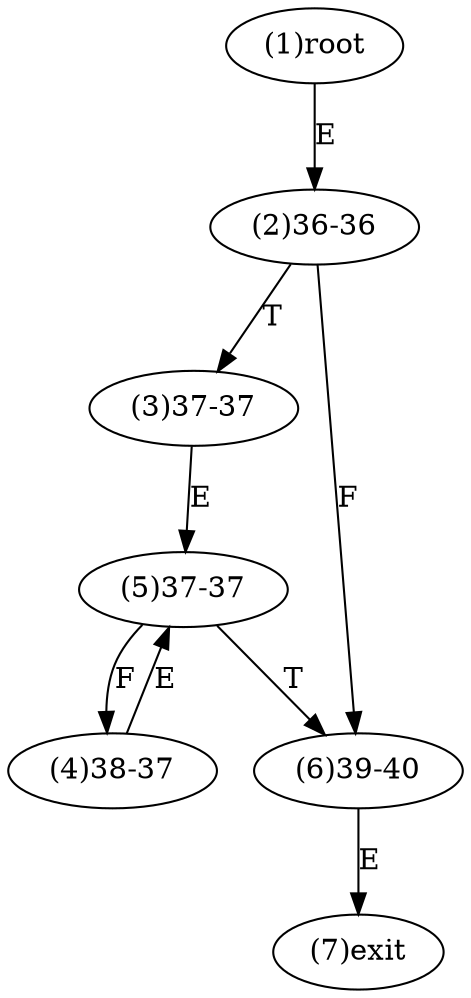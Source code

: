digraph "" { 
1[ label="(1)root"];
2[ label="(2)36-36"];
3[ label="(3)37-37"];
4[ label="(4)38-37"];
5[ label="(5)37-37"];
6[ label="(6)39-40"];
7[ label="(7)exit"];
1->2[ label="E"];
2->6[ label="F"];
2->3[ label="T"];
3->5[ label="E"];
4->5[ label="E"];
5->4[ label="F"];
5->6[ label="T"];
6->7[ label="E"];
}